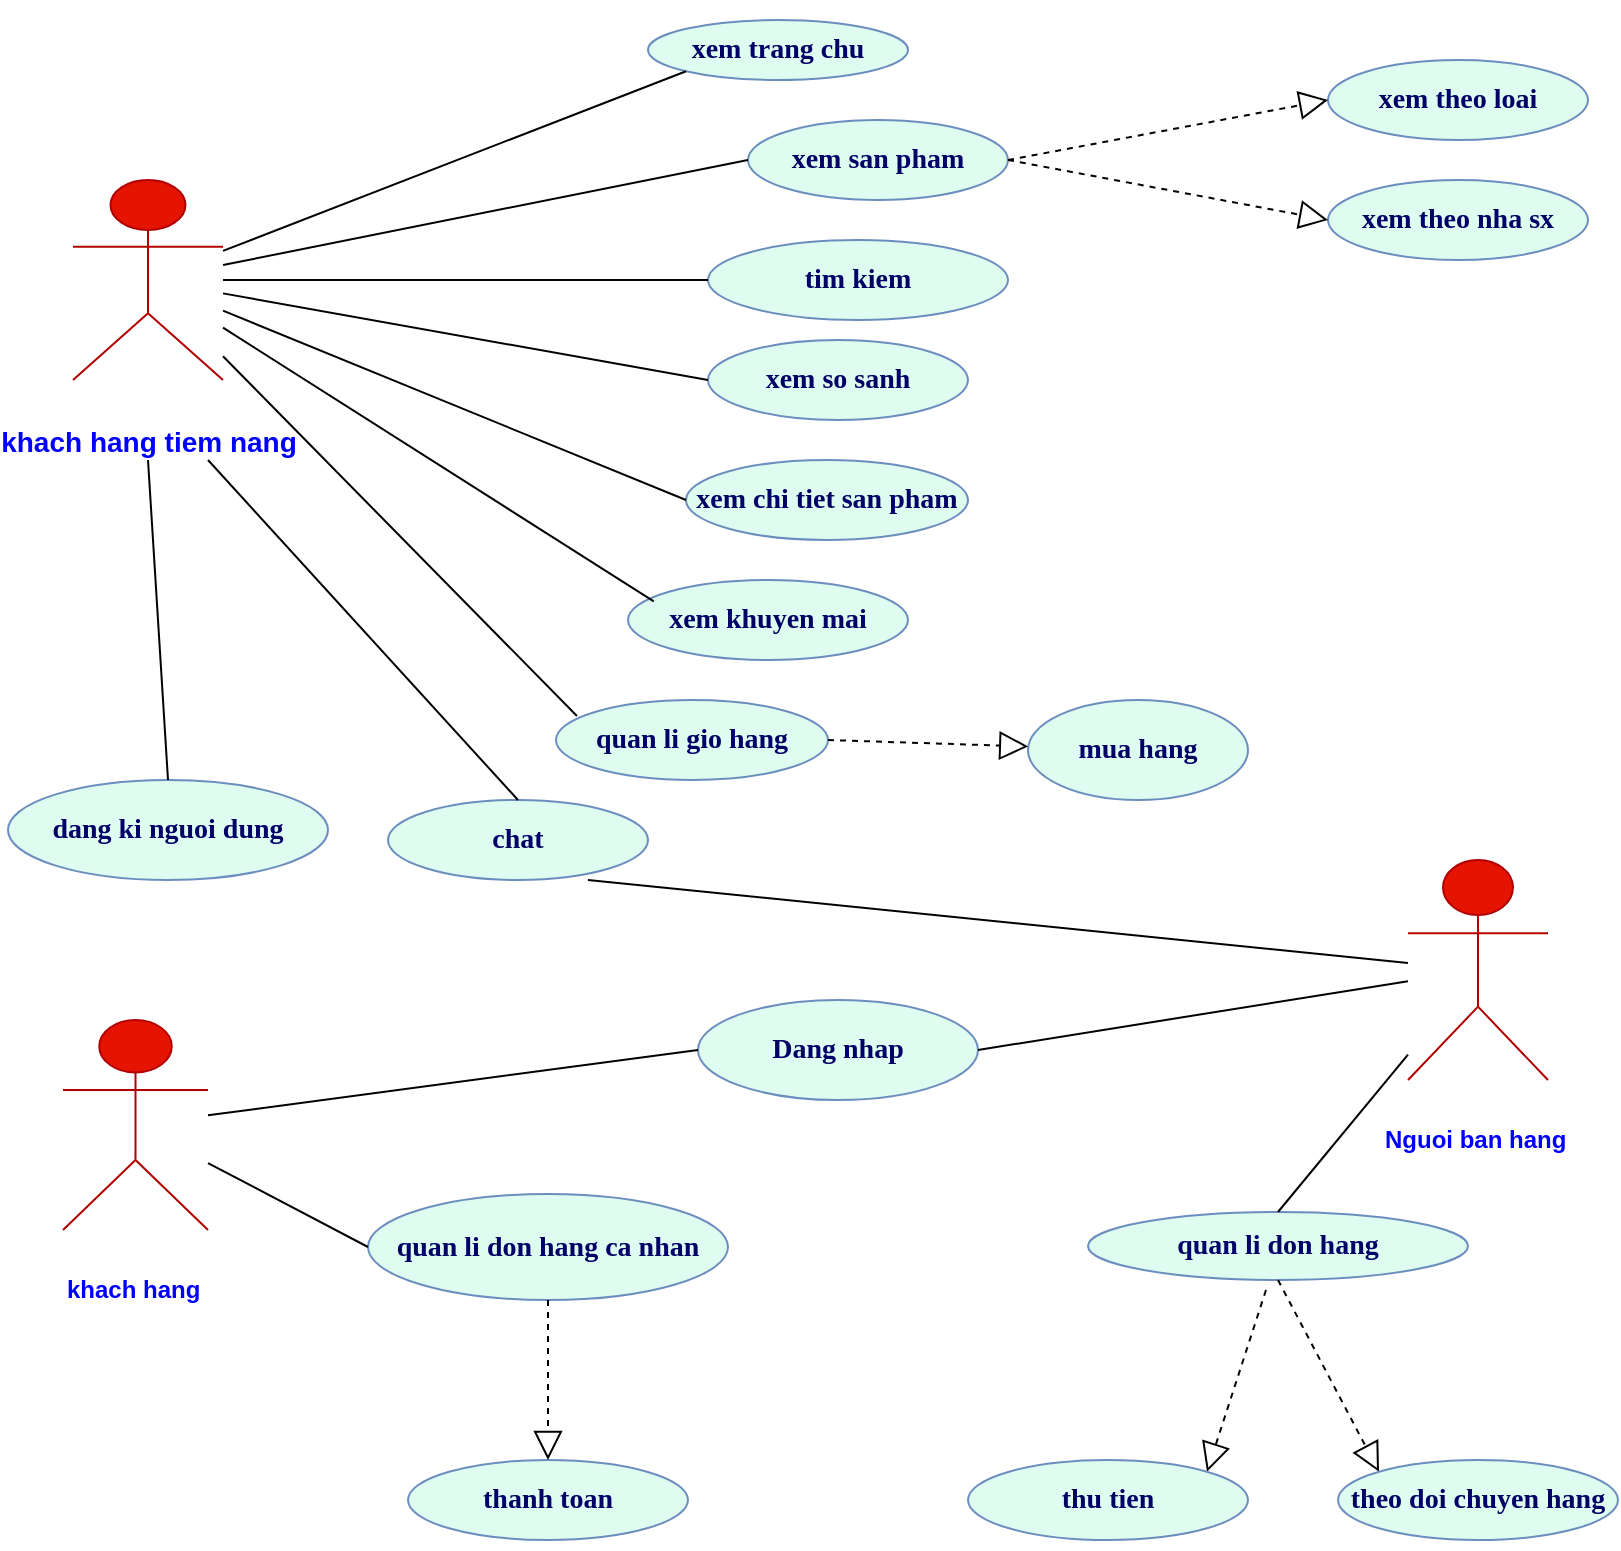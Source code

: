 <mxfile version="13.3.9"><diagram id="b5v8HG4w1JwQPRzeGCH3" name="Page-1"><mxGraphModel dx="824" dy="1596" grid="1" gridSize="10" guides="1" tooltips="1" connect="1" arrows="1" fold="1" page="1" pageScale="1" pageWidth="827" pageHeight="1169" math="0" shadow="0"><root><mxCell id="0"/><mxCell id="1" parent="0"/><object label="&lt;h4&gt;&lt;font color=&quot;#0000ff&quot; size=&quot;1&quot;&gt;&lt;span style=&quot;background-color: rgb(255 , 255 , 255) ; font-size: 14px&quot;&gt;khach hang tiem nang&lt;/span&gt;&lt;/font&gt;&lt;/h4&gt;" id="cxTBtZs_e4obxWusQQL7-5"><mxCell style="shape=umlActor;verticalLabelPosition=bottom;verticalAlign=top;html=1;outlineConnect=0;fillColor=#e51400;strokeColor=#B20000;fontColor=#ffffff;" vertex="1" parent="1"><mxGeometry x="42.5" y="60" width="75" height="100" as="geometry"/></mxCell></object><mxCell id="cxTBtZs_e4obxWusQQL7-22" value="&lt;h4&gt;&lt;font color=&quot;#000066&quot; face=&quot;Times New Roman&quot; style=&quot;font-size: 14px&quot;&gt;xem trang chu&lt;/font&gt;&lt;/h4&gt;" style="ellipse;whiteSpace=wrap;html=1;strokeColor=#6c8ebf;fillColor=#DEFCEF;" vertex="1" parent="1"><mxGeometry x="330" y="-20" width="130" height="30" as="geometry"/></mxCell><mxCell id="cxTBtZs_e4obxWusQQL7-34" value="&lt;h4&gt;&lt;font color=&quot;#000066&quot; face=&quot;Times New Roman&quot; style=&quot;font-size: 14px&quot;&gt;xem san pham&lt;/font&gt;&lt;/h4&gt;" style="ellipse;whiteSpace=wrap;html=1;strokeColor=#6c8ebf;fillColor=#DEFCEF;" vertex="1" parent="1"><mxGeometry x="380" y="30" width="130" height="40" as="geometry"/></mxCell><mxCell id="cxTBtZs_e4obxWusQQL7-35" value="&lt;h4&gt;&lt;font color=&quot;#000066&quot; face=&quot;Times New Roman&quot;&gt;&lt;span style=&quot;font-size: 14px&quot;&gt;tim kiem&lt;/span&gt;&lt;/font&gt;&lt;/h4&gt;" style="ellipse;whiteSpace=wrap;html=1;strokeColor=#6c8ebf;fillColor=#DEFCEF;" vertex="1" parent="1"><mxGeometry x="360" y="90" width="150" height="40" as="geometry"/></mxCell><mxCell id="cxTBtZs_e4obxWusQQL7-36" value="&lt;h4&gt;&lt;font color=&quot;#000066&quot; face=&quot;Times New Roman&quot;&gt;&lt;span style=&quot;font-size: 14px&quot;&gt;xem so sanh&lt;/span&gt;&lt;/font&gt;&lt;/h4&gt;" style="ellipse;whiteSpace=wrap;html=1;strokeColor=#6c8ebf;fillColor=#DEFCEF;" vertex="1" parent="1"><mxGeometry x="360" y="140" width="130" height="40" as="geometry"/></mxCell><mxCell id="cxTBtZs_e4obxWusQQL7-37" value="&lt;h4&gt;&lt;font color=&quot;#000066&quot; face=&quot;Times New Roman&quot; style=&quot;font-size: 14px&quot;&gt;xem chi tiet san pham&lt;/font&gt;&lt;/h4&gt;" style="ellipse;whiteSpace=wrap;html=1;strokeColor=#6c8ebf;fillColor=#DEFCEF;" vertex="1" parent="1"><mxGeometry x="349" y="200" width="141" height="40" as="geometry"/></mxCell><mxCell id="cxTBtZs_e4obxWusQQL7-38" value="&lt;h4&gt;&lt;font color=&quot;#000066&quot; face=&quot;Times New Roman&quot; style=&quot;font-size: 14px&quot;&gt;xem khuyen mai&lt;/font&gt;&lt;/h4&gt;" style="ellipse;whiteSpace=wrap;html=1;strokeColor=#6c8ebf;fillColor=#DEFCEF;" vertex="1" parent="1"><mxGeometry x="320" y="260" width="140" height="40" as="geometry"/></mxCell><mxCell id="cxTBtZs_e4obxWusQQL7-39" value="&lt;h4&gt;&lt;font color=&quot;#000066&quot; face=&quot;Times New Roman&quot; style=&quot;font-size: 14px&quot;&gt;quan li gio hang&lt;/font&gt;&lt;/h4&gt;" style="ellipse;whiteSpace=wrap;html=1;strokeColor=#6c8ebf;fillColor=#DEFCEF;" vertex="1" parent="1"><mxGeometry x="284" y="320" width="136" height="40" as="geometry"/></mxCell><mxCell id="cxTBtZs_e4obxWusQQL7-40" value="&lt;h4&gt;&lt;font color=&quot;#000066&quot; face=&quot;Times New Roman&quot;&gt;&lt;span style=&quot;font-size: 14px&quot;&gt;chat&lt;/span&gt;&lt;/font&gt;&lt;/h4&gt;" style="ellipse;whiteSpace=wrap;html=1;strokeColor=#6c8ebf;fillColor=#DEFCEF;" vertex="1" parent="1"><mxGeometry x="200" y="370" width="130" height="40" as="geometry"/></mxCell><mxCell id="cxTBtZs_e4obxWusQQL7-41" value="&lt;h4&gt;&lt;font color=&quot;#000066&quot; face=&quot;Times New Roman&quot;&gt;&lt;span style=&quot;font-size: 14px&quot;&gt;dang ki nguoi dung&lt;/span&gt;&lt;/font&gt;&lt;/h4&gt;" style="ellipse;whiteSpace=wrap;html=1;strokeColor=#6c8ebf;fillColor=#DEFCEF;" vertex="1" parent="1"><mxGeometry x="10" y="360" width="160" height="50" as="geometry"/></mxCell><mxCell id="cxTBtZs_e4obxWusQQL7-46" value="" style="endArrow=none;html=1;entryX=0;entryY=1;entryDx=0;entryDy=0;" edge="1" parent="1" source="cxTBtZs_e4obxWusQQL7-5" target="cxTBtZs_e4obxWusQQL7-22"><mxGeometry width="50" height="50" relative="1" as="geometry"><mxPoint x="100" y="90" as="sourcePoint"/><mxPoint x="180" y="50" as="targetPoint"/></mxGeometry></mxCell><mxCell id="cxTBtZs_e4obxWusQQL7-47" value="" style="endArrow=none;html=1;entryX=0;entryY=0.5;entryDx=0;entryDy=0;" edge="1" parent="1" source="cxTBtZs_e4obxWusQQL7-5" target="cxTBtZs_e4obxWusQQL7-34"><mxGeometry width="50" height="50" relative="1" as="geometry"><mxPoint x="100" y="110" as="sourcePoint"/><mxPoint x="313.038" y="35.607" as="targetPoint"/></mxGeometry></mxCell><mxCell id="cxTBtZs_e4obxWusQQL7-48" value="" style="endArrow=none;html=1;entryX=0;entryY=0.5;entryDx=0;entryDy=0;" edge="1" parent="1" source="cxTBtZs_e4obxWusQQL7-5" target="cxTBtZs_e4obxWusQQL7-36"><mxGeometry width="50" height="50" relative="1" as="geometry"><mxPoint x="100" y="140" as="sourcePoint"/><mxPoint x="319.998" y="89.997" as="targetPoint"/></mxGeometry></mxCell><mxCell id="cxTBtZs_e4obxWusQQL7-50" value="" style="endArrow=none;html=1;entryX=0.077;entryY=0.2;entryDx=0;entryDy=0;entryPerimeter=0;" edge="1" parent="1" source="cxTBtZs_e4obxWusQQL7-5" target="cxTBtZs_e4obxWusQQL7-39"><mxGeometry width="50" height="50" relative="1" as="geometry"><mxPoint x="100" y="190" as="sourcePoint"/><mxPoint x="280" y="290" as="targetPoint"/></mxGeometry></mxCell><mxCell id="cxTBtZs_e4obxWusQQL7-51" value="" style="endArrow=none;html=1;entryX=0.092;entryY=0.267;entryDx=0;entryDy=0;entryPerimeter=0;" edge="1" parent="1" source="cxTBtZs_e4obxWusQQL7-5" target="cxTBtZs_e4obxWusQQL7-38"><mxGeometry width="50" height="50" relative="1" as="geometry"><mxPoint x="80" y="160" as="sourcePoint"/><mxPoint x="303.038" y="215.607" as="targetPoint"/></mxGeometry></mxCell><mxCell id="cxTBtZs_e4obxWusQQL7-52" value="" style="endArrow=none;html=1;entryX=0;entryY=0.5;entryDx=0;entryDy=0;" edge="1" parent="1" source="cxTBtZs_e4obxWusQQL7-5" target="cxTBtZs_e4obxWusQQL7-37"><mxGeometry width="50" height="50" relative="1" as="geometry"><mxPoint x="100" y="160" as="sourcePoint"/><mxPoint x="311.518" y="155.607" as="targetPoint"/></mxGeometry></mxCell><mxCell id="cxTBtZs_e4obxWusQQL7-53" value="" style="endArrow=none;html=1;entryX=0;entryY=0.5;entryDx=0;entryDy=0;" edge="1" parent="1" source="cxTBtZs_e4obxWusQQL7-5" target="cxTBtZs_e4obxWusQQL7-35"><mxGeometry width="50" height="50" relative="1" as="geometry"><mxPoint x="100" y="130" as="sourcePoint"/><mxPoint x="373.038" y="95.607" as="targetPoint"/></mxGeometry></mxCell><mxCell id="cxTBtZs_e4obxWusQQL7-61" value="&lt;h4&gt;&lt;font color=&quot;#000066&quot; face=&quot;Times New Roman&quot; style=&quot;font-size: 14px&quot;&gt;xem theo loai&lt;/font&gt;&lt;/h4&gt;" style="ellipse;whiteSpace=wrap;html=1;strokeColor=#6c8ebf;fillColor=#DEFCEF;" vertex="1" parent="1"><mxGeometry x="670" width="130" height="40" as="geometry"/></mxCell><mxCell id="cxTBtZs_e4obxWusQQL7-62" value="&lt;h4&gt;&lt;font color=&quot;#000066&quot; face=&quot;Times New Roman&quot; style=&quot;font-size: 14px&quot;&gt;xem theo nha sx&lt;/font&gt;&lt;/h4&gt;" style="ellipse;whiteSpace=wrap;html=1;strokeColor=#6c8ebf;fillColor=#DEFCEF;" vertex="1" parent="1"><mxGeometry x="670" y="60" width="130" height="40" as="geometry"/></mxCell><object label="&lt;h4&gt;&lt;font color=&quot;#0000ff&quot;&gt;&lt;span style=&quot;background-color: rgb(255 , 255 , 255)&quot;&gt;khach hang&amp;nbsp;&lt;/span&gt;&lt;/font&gt;&lt;/h4&gt;" id="cxTBtZs_e4obxWusQQL7-63"><mxCell style="shape=umlActor;verticalLabelPosition=bottom;verticalAlign=top;html=1;outlineConnect=0;fillColor=#e51400;strokeColor=#B20000;fontColor=#ffffff;" vertex="1" parent="1"><mxGeometry x="37.5" y="480" width="72.5" height="105" as="geometry"/></mxCell></object><mxCell id="cxTBtZs_e4obxWusQQL7-64" value="" style="endArrow=none;html=1;entryX=0.5;entryY=0;entryDx=0;entryDy=0;" edge="1" parent="1" target="cxTBtZs_e4obxWusQQL7-40"><mxGeometry width="50" height="50" relative="1" as="geometry"><mxPoint x="110" y="200" as="sourcePoint"/><mxPoint x="244" y="330" as="targetPoint"/></mxGeometry></mxCell><mxCell id="cxTBtZs_e4obxWusQQL7-65" value="" style="endArrow=none;html=1;entryX=0.5;entryY=0;entryDx=0;entryDy=0;" edge="1" parent="1" target="cxTBtZs_e4obxWusQQL7-41"><mxGeometry width="50" height="50" relative="1" as="geometry"><mxPoint x="80" y="200" as="sourcePoint"/><mxPoint x="304" y="345" as="targetPoint"/></mxGeometry></mxCell><object label="&lt;h4&gt;&lt;font color=&quot;#0000ff&quot;&gt;&lt;span style=&quot;background-color: rgb(255 , 255 , 255)&quot;&gt;Nguoi ban hang&amp;nbsp;&lt;/span&gt;&lt;/font&gt;&lt;/h4&gt;" id="cxTBtZs_e4obxWusQQL7-66"><mxCell style="shape=umlActor;verticalLabelPosition=bottom;verticalAlign=top;html=1;outlineConnect=0;fillColor=#e51400;strokeColor=#B20000;fontColor=#ffffff;" vertex="1" parent="1"><mxGeometry x="710" y="400" width="70" height="110" as="geometry"/></mxCell></object><mxCell id="cxTBtZs_e4obxWusQQL7-67" value="&lt;h4&gt;&lt;font color=&quot;#000066&quot; face=&quot;Times New Roman&quot; style=&quot;font-size: 14px&quot;&gt;Dang nhap&lt;/font&gt;&lt;/h4&gt;" style="ellipse;whiteSpace=wrap;html=1;strokeColor=#6c8ebf;fillColor=#DEFCEF;" vertex="1" parent="1"><mxGeometry x="355" y="470" width="140" height="50" as="geometry"/></mxCell><mxCell id="cxTBtZs_e4obxWusQQL7-69" value="" style="endArrow=none;html=1;exitX=0.769;exitY=1;exitDx=0;exitDy=0;exitPerimeter=0;" edge="1" parent="1" source="cxTBtZs_e4obxWusQQL7-40" target="cxTBtZs_e4obxWusQQL7-66"><mxGeometry width="50" height="50" relative="1" as="geometry"><mxPoint x="400" y="390" as="sourcePoint"/><mxPoint x="700" y="510" as="targetPoint"/></mxGeometry></mxCell><mxCell id="cxTBtZs_e4obxWusQQL7-70" value="" style="endArrow=none;html=1;exitX=1;exitY=0.5;exitDx=0;exitDy=0;" edge="1" parent="1" source="cxTBtZs_e4obxWusQQL7-67" target="cxTBtZs_e4obxWusQQL7-66"><mxGeometry width="50" height="50" relative="1" as="geometry"><mxPoint x="289.97" y="410" as="sourcePoint"/><mxPoint x="710" y="520" as="targetPoint"/></mxGeometry></mxCell><mxCell id="cxTBtZs_e4obxWusQQL7-71" value="" style="endArrow=none;html=1;entryX=0;entryY=0.5;entryDx=0;entryDy=0;" edge="1" parent="1" source="cxTBtZs_e4obxWusQQL7-63" target="cxTBtZs_e4obxWusQQL7-67"><mxGeometry width="50" height="50" relative="1" as="geometry"><mxPoint x="106" y="577.5" as="sourcePoint"/><mxPoint x="420" y="562.5" as="targetPoint"/></mxGeometry></mxCell><mxCell id="cxTBtZs_e4obxWusQQL7-74" value="&lt;h4&gt;&lt;font color=&quot;#000066&quot; face=&quot;Times New Roman&quot; style=&quot;font-size: 14px&quot;&gt;mua hang&lt;/font&gt;&lt;/h4&gt;" style="ellipse;whiteSpace=wrap;html=1;strokeColor=#6c8ebf;fillColor=#DEFCEF;" vertex="1" parent="1"><mxGeometry x="520" y="320" width="110" height="50" as="geometry"/></mxCell><mxCell id="cxTBtZs_e4obxWusQQL7-75" value="&lt;h4&gt;&lt;font color=&quot;#000066&quot; face=&quot;Times New Roman&quot; style=&quot;font-size: 14px&quot;&gt;quan li don hang ca nhan&lt;/font&gt;&lt;/h4&gt;" style="ellipse;whiteSpace=wrap;html=1;strokeColor=#6c8ebf;fillColor=#DEFCEF;" vertex="1" parent="1"><mxGeometry x="190" y="567" width="180" height="53" as="geometry"/></mxCell><mxCell id="cxTBtZs_e4obxWusQQL7-76" value="" style="endArrow=none;html=1;entryX=0;entryY=0.5;entryDx=0;entryDy=0;" edge="1" parent="1" target="cxTBtZs_e4obxWusQQL7-75" source="cxTBtZs_e4obxWusQQL7-63"><mxGeometry width="50" height="50" relative="1" as="geometry"><mxPoint x="100" y="627.93" as="sourcePoint"/><mxPoint x="390" y="662.5" as="targetPoint"/></mxGeometry></mxCell><mxCell id="cxTBtZs_e4obxWusQQL7-78" value="&lt;h4&gt;&lt;font color=&quot;#000066&quot; face=&quot;Times New Roman&quot;&gt;&lt;span style=&quot;font-size: 14px&quot;&gt;thanh toan&lt;/span&gt;&lt;/font&gt;&lt;/h4&gt;" style="ellipse;whiteSpace=wrap;html=1;strokeColor=#6c8ebf;fillColor=#DEFCEF;" vertex="1" parent="1"><mxGeometry x="210" y="700" width="140" height="40" as="geometry"/></mxCell><mxCell id="cxTBtZs_e4obxWusQQL7-79" value="&lt;h4&gt;&lt;font color=&quot;#000066&quot; face=&quot;Times New Roman&quot; style=&quot;font-size: 14px&quot;&gt;quan li don hang&lt;/font&gt;&lt;/h4&gt;" style="ellipse;whiteSpace=wrap;html=1;strokeColor=#6c8ebf;fillColor=#DEFCEF;" vertex="1" parent="1"><mxGeometry x="550" y="576" width="190" height="34" as="geometry"/></mxCell><mxCell id="cxTBtZs_e4obxWusQQL7-80" value="" style="endArrow=none;html=1;exitX=0.5;exitY=0;exitDx=0;exitDy=0;" edge="1" parent="1" source="cxTBtZs_e4obxWusQQL7-79" target="cxTBtZs_e4obxWusQQL7-66"><mxGeometry width="50" height="50" relative="1" as="geometry"><mxPoint x="416.97" y="532.5" as="sourcePoint"/><mxPoint x="827" y="585" as="targetPoint"/></mxGeometry></mxCell><mxCell id="cxTBtZs_e4obxWusQQL7-81" value="" style="endArrow=block;dashed=1;endFill=0;endSize=12;html=1;entryX=1;entryY=0;entryDx=0;entryDy=0;" edge="1" parent="1" target="cxTBtZs_e4obxWusQQL7-82"><mxGeometry width="160" relative="1" as="geometry"><mxPoint x="639" y="615" as="sourcePoint"/><mxPoint x="570" y="700" as="targetPoint"/></mxGeometry></mxCell><mxCell id="cxTBtZs_e4obxWusQQL7-82" value="&lt;h4&gt;&lt;font color=&quot;#000066&quot; face=&quot;Times New Roman&quot;&gt;&lt;span style=&quot;font-size: 14px&quot;&gt;thu tien&lt;/span&gt;&lt;/font&gt;&lt;/h4&gt;" style="ellipse;whiteSpace=wrap;html=1;strokeColor=#6c8ebf;fillColor=#DEFCEF;" vertex="1" parent="1"><mxGeometry x="490" y="700" width="140" height="40" as="geometry"/></mxCell><mxCell id="cxTBtZs_e4obxWusQQL7-83" value="" style="endArrow=block;dashed=1;endFill=0;endSize=12;html=1;entryX=0;entryY=0;entryDx=0;entryDy=0;" edge="1" parent="1" target="cxTBtZs_e4obxWusQQL7-84"><mxGeometry width="160" relative="1" as="geometry"><mxPoint x="645" y="610" as="sourcePoint"/><mxPoint x="730" y="710" as="targetPoint"/></mxGeometry></mxCell><mxCell id="cxTBtZs_e4obxWusQQL7-84" value="&lt;h4&gt;&lt;font color=&quot;#000066&quot; face=&quot;Times New Roman&quot;&gt;&lt;span style=&quot;font-size: 14px&quot;&gt;theo doi chuyen hang&lt;/span&gt;&lt;/font&gt;&lt;/h4&gt;" style="ellipse;whiteSpace=wrap;html=1;strokeColor=#6c8ebf;fillColor=#DEFCEF;" vertex="1" parent="1"><mxGeometry x="675" y="700" width="140" height="40" as="geometry"/></mxCell><mxCell id="cxTBtZs_e4obxWusQQL7-85" value="" style="endArrow=block;dashed=1;endFill=0;endSize=12;html=1;exitX=0.5;exitY=1;exitDx=0;exitDy=0;" edge="1" parent="1" source="cxTBtZs_e4obxWusQQL7-75" target="cxTBtZs_e4obxWusQQL7-78"><mxGeometry width="160" relative="1" as="geometry"><mxPoint x="260" y="630" as="sourcePoint"/><mxPoint x="329.997" y="720.858" as="targetPoint"/></mxGeometry></mxCell><mxCell id="cxTBtZs_e4obxWusQQL7-87" value="" style="endArrow=block;dashed=1;endFill=0;endSize=12;html=1;exitX=1;exitY=0.5;exitDx=0;exitDy=0;" edge="1" parent="1" source="cxTBtZs_e4obxWusQQL7-39" target="cxTBtZs_e4obxWusQQL7-74"><mxGeometry width="160" relative="1" as="geometry"><mxPoint x="679.42" y="319.998" as="sourcePoint"/><mxPoint x="609.997" y="410.858" as="targetPoint"/></mxGeometry></mxCell><mxCell id="cxTBtZs_e4obxWusQQL7-88" value="" style="endArrow=block;dashed=1;endFill=0;endSize=12;html=1;exitX=1;exitY=0.5;exitDx=0;exitDy=0;entryX=0;entryY=0.5;entryDx=0;entryDy=0;" edge="1" parent="1" source="cxTBtZs_e4obxWusQQL7-34" target="cxTBtZs_e4obxWusQQL7-61"><mxGeometry width="160" relative="1" as="geometry"><mxPoint x="529.86" y="40" as="sourcePoint"/><mxPoint x="629.998" y="43.23" as="targetPoint"/></mxGeometry></mxCell><mxCell id="cxTBtZs_e4obxWusQQL7-89" value="" style="endArrow=block;dashed=1;endFill=0;endSize=12;html=1;exitX=1;exitY=0.5;exitDx=0;exitDy=0;entryX=0;entryY=0.5;entryDx=0;entryDy=0;" edge="1" parent="1" source="cxTBtZs_e4obxWusQQL7-34" target="cxTBtZs_e4obxWusQQL7-62"><mxGeometry width="160" relative="1" as="geometry"><mxPoint x="569.86" y="136.77" as="sourcePoint"/><mxPoint x="669.998" y="140.0" as="targetPoint"/></mxGeometry></mxCell></root></mxGraphModel></diagram></mxfile>